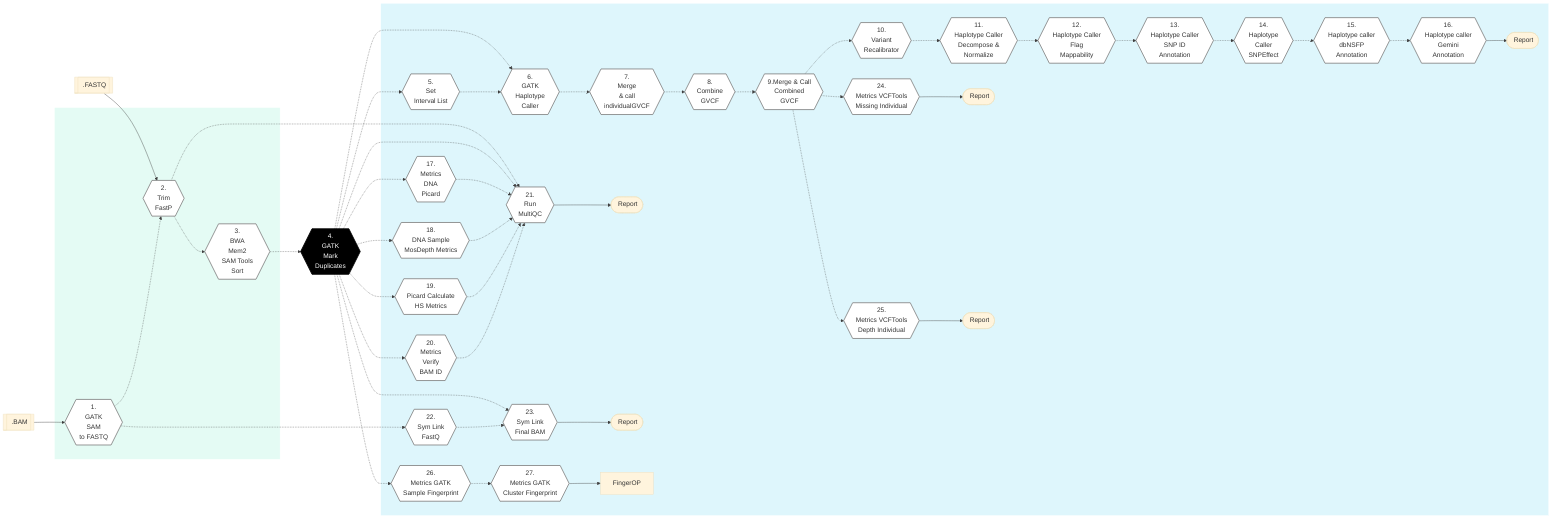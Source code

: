 %%{init: {'theme': 'base', 'themeVariables': { 'lineColor': '#404040'}}}%%

        %% GenPipes Schema for dnaseq.py
        %% Ref: https://bitbucket.org/mugqic/genpipes/src/master/pipelines/dnaseq/
        %% Author Shaloo Shalini <shalz@hotmail.com>
        %% -t germline_snv

        graph LR
        Node1{{ 1.<br/> GATK<br/>SAM<br/>to FASTQ }}:::nodefill
        Node2{{ 2.<br/> Trim<br/>FastP }}:::nodefill
        Node3{{ 3.<br/> BWA<br/>Mem2<br/>SAM Tools<br/>Sort }}:::nodefill
        Node4{{ 4.<br/> GATK<br/>Mark<br/>Duplicates }}:::nodefillblack
        Node5{{ 5.<br/> Set<br/>Interval List }}:::nodefill
        Node6{{ 6.<br/> GATK<br/>Haplotype<br/>Caller  }}:::nodefill
        Node7{{ 7.<br/> Merge<br/>& call<br/>individual<be/>GVCF }}:::nodefill
        Node8{{ 8.<br/> Combine<br/> GVCF}}:::nodefill
        Node9{{ 9.Merge & Call<br/> Combined<br/>GVCF }}:::nodefill
        Node10{{ 10.<br/> Variant<br/>Recalibrator }}:::nodefill
        Node11{{ 11.<br/> Haplotype Caller<br/>Decompose &<br/>Normalize }}:::nodefill
        Node12{{ 12.<br/> Haplotype Caller<br/>Flag<br/>Mappability }}:::nodefill
        Node13{{ 13.<br/> Haplotype Caller <br/> SNP ID <br/> Annotation }}:::nodefill
        Node14{{ 14.<br/> Haplotype<br/>Caller<br/>SNPEffect }}:::nodefill
        Node15{{ 15.<br/> Haplotype caller <br/> dbNSFP <br/> Annotation  }}:::nodefill
        Node16{{ 16.<br/> Haplotype caller <br/> Gemini <br/> Annotation }}:::nodefill
        Node17{{ 17.<br/> Metrics<br/>DNA<br/>Picard }}:::nodefill
        Node18{{ 18.<br/> DNA Sample <br/> MosDepth Metrics }}:::nodefill
        Node19{{ 19.<br/> Picard Calculate<br/>HS Metrics }}:::nodefill
        Node20{{ 20.<br/> Metrics<br/>Verify<br/>BAM ID }}:::nodefill
        Node21{{ 21.<br/> Run<br/>MultiQC }}:::nodefill
        Node22{{ 22.<br/> Sym Link<br/>FastQ }}:::nodefill
        Node23{{ 23.<br/> Sym Link<br/>Final BAM  }}:::nodefill
        Node24{{ 24.<br/> Metrics VCFTools <br/>Missing Individual  }}:::nodefill
        Node25{{ 25.<br/> Metrics VCFTools <br/>Depth Individual }}:::nodefill
        Node26{{ 26.<br/> Metrics GATK <br/>Sample Fingerprint  }}:::nodefill
        Node27{{ 27.<br/> Metrics GATK <br/>Cluster Fingerprint  }}:::nodefill

        Input1[[fa:fa-file-archive-o .BAM]]
        Input2[[fa:fa-file-archive-o .FASTQ]]

        RunQCOP([fa:fa-sticky-note-o Report ])
        GeminiOP([fa:fa-sticky-note-o Report ])
        MetricsOP([fa:fa-sticky-note-o Report ])        
        MetricsVCFOP1([fa:fa-sticky-note-o Report ])
        MetricsVCFOP2([fa:fa-sticky-note-o Report ])

        Input1 --> Node1 
        Input2 --> Node2

        Node1 -.-> Node2 & Node22
        Node2-.-> Node3 & Node21
        Node3 -.-> Node4
        Node4 -.-> Node5 & Node6 & Node17 & Node18 & Node19 & Node20 & Node21 & Node23 & Node26
        Node5 -.-> Node6 -.-> Node7 -.-> Node8 -.-> Node9
        Node9 -.-> Node10 & Node24 & Node25
        Node10 -.-> Node11 -.-> Node12 -.-> Node13 -.-> Node14 -.-> Node15 -.-> Node16
        Node17 & Node18 & Node19 & Node20 -.-> Node21
        Node22 -.-> Node23
        Node26 -.-> Node27


        Node16 --> GeminiOP
        Node21 --> RunQCOP
        Node23 --> MetricsOP
        Node24 --> MetricsVCFOP1
        Node25 --> MetricsVCFOP2
        Node27 --> FingerOP

        subgraph readSetSteps[" "]
          Node1
          Node2
          Node3
        end
        subgraph sampleSetSteps[" "]
          Node5
          Node6
          Node7
          Node8
          Node9
          Node10
          Node11
          Node12
          Node13
          Node14
          Node15
          Node16
          Node17
          Node18
          Node19
          Node20
          Node21
          Node22
          Node23
          Node24
          Node25
          Node26
          Node27

          RunQCOP
          GeminiOP
          MetricsOP
          FingerOP
          MetricsVCFOP1
          MetricsVCFOP2
        end

        classDef greenRect fill:#E4FBF4,stroke:white
        class readSetSteps greenRect
        classDef blueRect fill:#DEF6FC,stroke:white
        class sampleSetSteps blueRect
        classDef nodefill fill:#ffffff,stroke:gray,stroke-width:2px
        classDef nodefillblack fill:black,stroke:black,color:white,stroke-width:2px